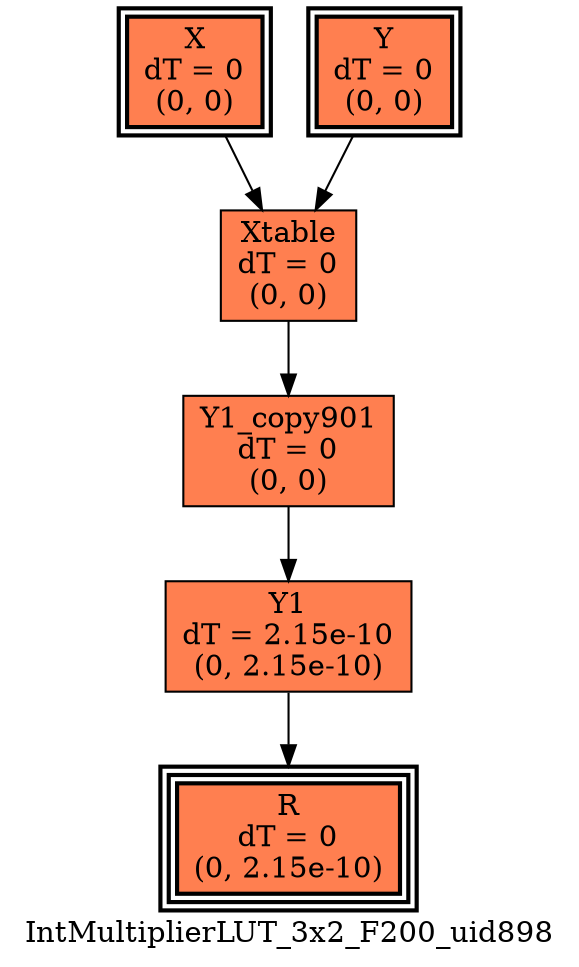 digraph IntMultiplierLUT_3x2_F200_uid898
{
	//graph drawing options
	label=IntMultiplierLUT_3x2_F200_uid898;
	labelloc=bottom;
	labeljust=right;
	ratio=auto;
	nodesep=0.25;
	ranksep=0.5;

	//input/output signals of operator IntMultiplierLUT_3x2_F200_uid898
	X__IntMultiplierLUT_3x2_F200_uid898 [ label="X\ndT = 0\n(0, 0)", shape=box, color=black, style="bold, filled", fillcolor=coral, peripheries=2 ];
	Y__IntMultiplierLUT_3x2_F200_uid898 [ label="Y\ndT = 0\n(0, 0)", shape=box, color=black, style="bold, filled", fillcolor=coral, peripheries=2 ];
	R__IntMultiplierLUT_3x2_F200_uid898 [ label="R\ndT = 0\n(0, 2.15e-10)", shape=box, color=black, style="bold, filled", fillcolor=coral, peripheries=3 ];
	{rank=same X__IntMultiplierLUT_3x2_F200_uid898, Y__IntMultiplierLUT_3x2_F200_uid898};
	{rank=same R__IntMultiplierLUT_3x2_F200_uid898};
	//internal signals of operator IntMultiplierLUT_3x2_F200_uid898
	Xtable__IntMultiplierLUT_3x2_F200_uid898 [ label="Xtable\ndT = 0\n(0, 0)", shape=box, color=black, style=filled, fillcolor=coral, peripheries=1 ];
	Y1__IntMultiplierLUT_3x2_F200_uid898 [ label="Y1\ndT = 2.15e-10\n(0, 2.15e-10)", shape=box, color=black, style=filled, fillcolor=coral, peripheries=1 ];
	Y1_copy901__IntMultiplierLUT_3x2_F200_uid898 [ label="Y1_copy901\ndT = 0\n(0, 0)", shape=box, color=black, style=filled, fillcolor=coral, peripheries=1 ];

	//subcomponents of operator IntMultiplierLUT_3x2_F200_uid898

	//input and internal signal connections of operator IntMultiplierLUT_3x2_F200_uid898
	X__IntMultiplierLUT_3x2_F200_uid898 -> Xtable__IntMultiplierLUT_3x2_F200_uid898 [ arrowhead=normal, arrowsize=1.0, arrowtail=normal, color=black, dir=forward  ];
	Y__IntMultiplierLUT_3x2_F200_uid898 -> Xtable__IntMultiplierLUT_3x2_F200_uid898 [ arrowhead=normal, arrowsize=1.0, arrowtail=normal, color=black, dir=forward  ];
	Xtable__IntMultiplierLUT_3x2_F200_uid898 -> Y1_copy901__IntMultiplierLUT_3x2_F200_uid898 [ arrowhead=normal, arrowsize=1.0, arrowtail=normal, color=black, dir=forward  ];
	Y1__IntMultiplierLUT_3x2_F200_uid898 -> R__IntMultiplierLUT_3x2_F200_uid898 [ arrowhead=normal, arrowsize=1.0, arrowtail=normal, color=black, dir=forward  ];
	Y1_copy901__IntMultiplierLUT_3x2_F200_uid898 -> Y1__IntMultiplierLUT_3x2_F200_uid898 [ arrowhead=normal, arrowsize=1.0, arrowtail=normal, color=black, dir=forward  ];
}

